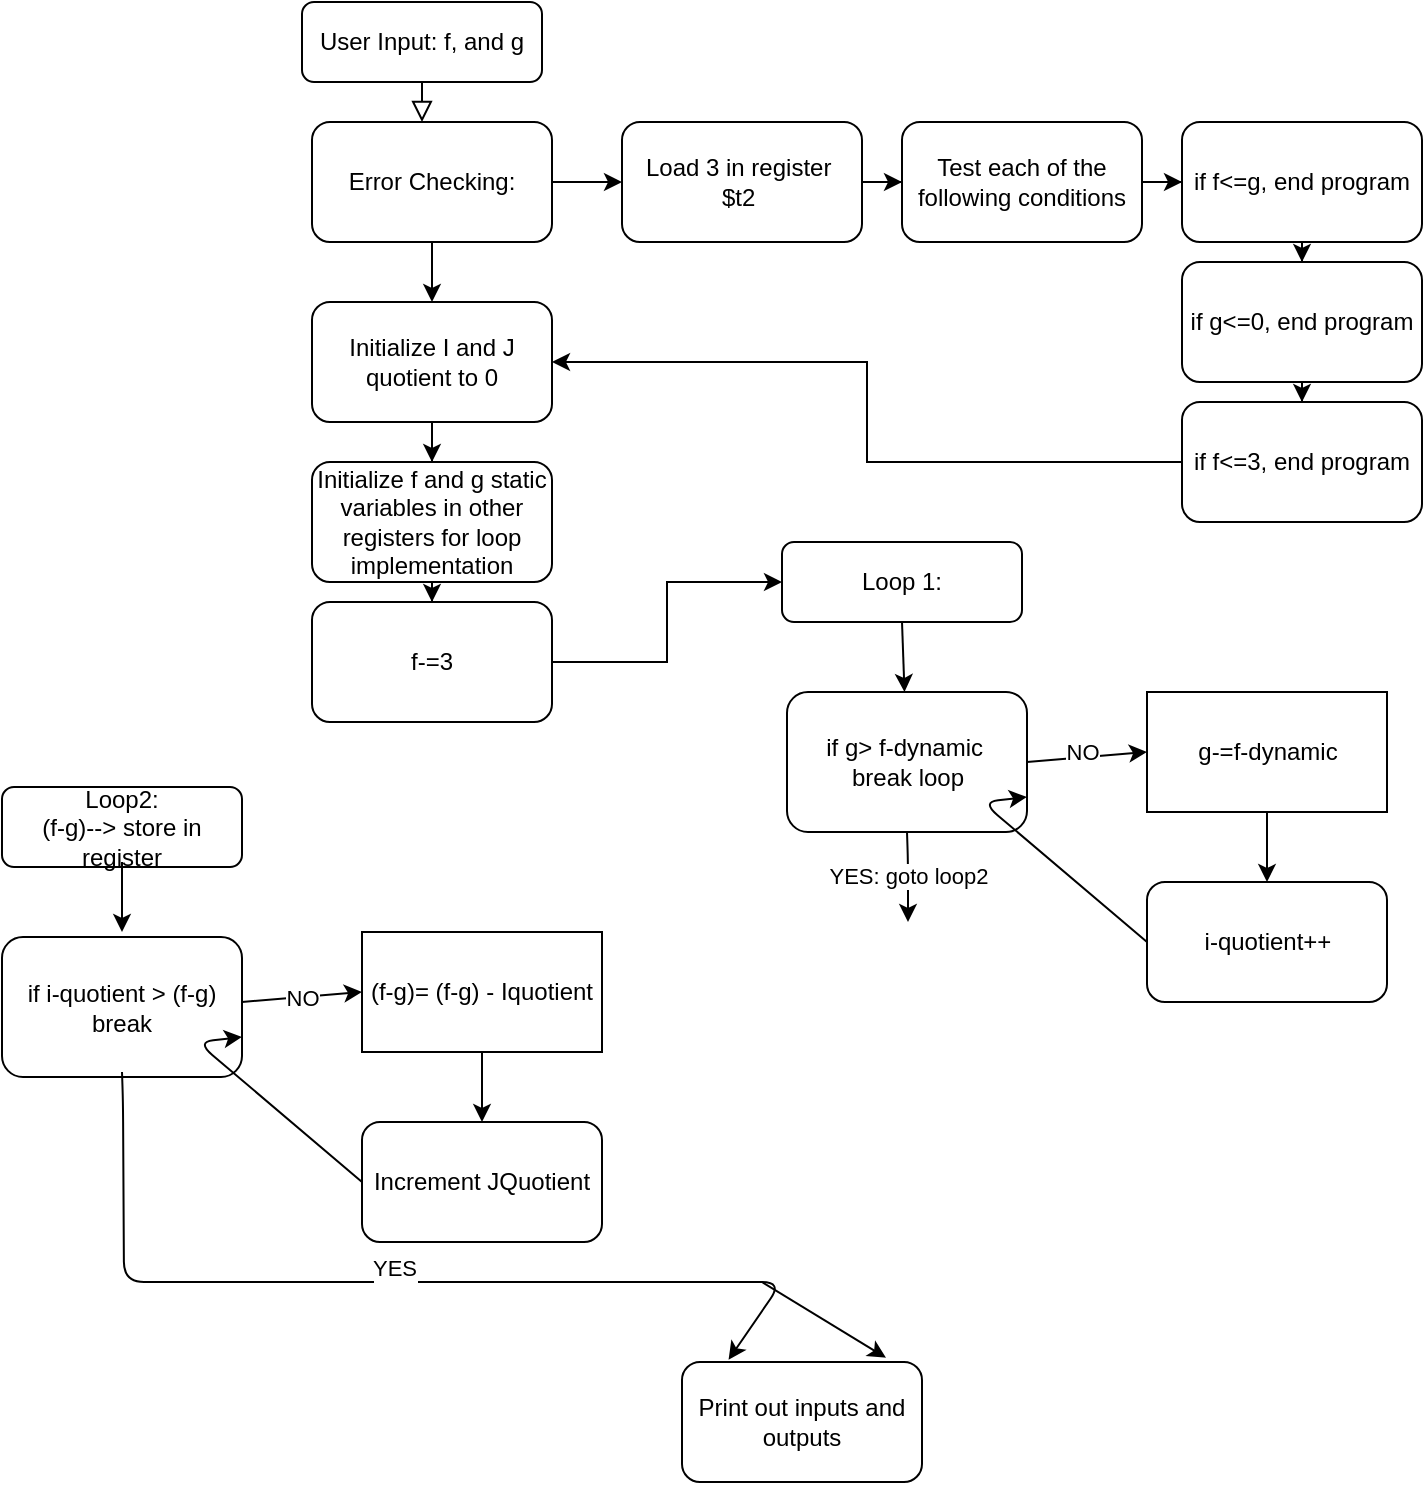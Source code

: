 <mxfile version="12.6.7" type="github">
  <diagram id="C5RBs43oDa-KdzZeNtuy" name="Page-1">
    <mxGraphModel dx="852" dy="323" grid="1" gridSize="10" guides="1" tooltips="1" connect="1" arrows="1" fold="1" page="1" pageScale="1" pageWidth="827" pageHeight="1169" math="0" shadow="0">
      <root>
        <mxCell id="WIyWlLk6GJQsqaUBKTNV-0"/>
        <mxCell id="WIyWlLk6GJQsqaUBKTNV-1" parent="WIyWlLk6GJQsqaUBKTNV-0"/>
        <mxCell id="WIyWlLk6GJQsqaUBKTNV-2" value="" style="rounded=0;html=1;jettySize=auto;orthogonalLoop=1;fontSize=11;endArrow=block;endFill=0;endSize=8;strokeWidth=1;shadow=0;labelBackgroundColor=none;edgeStyle=orthogonalEdgeStyle;" parent="WIyWlLk6GJQsqaUBKTNV-1" source="WIyWlLk6GJQsqaUBKTNV-3" edge="1">
          <mxGeometry relative="1" as="geometry">
            <mxPoint x="220.0" y="140.0" as="targetPoint"/>
          </mxGeometry>
        </mxCell>
        <mxCell id="WIyWlLk6GJQsqaUBKTNV-3" value="User Input: f, and g" style="rounded=1;whiteSpace=wrap;html=1;fontSize=12;glass=0;strokeWidth=1;shadow=0;" parent="WIyWlLk6GJQsqaUBKTNV-1" vertex="1">
          <mxGeometry x="160" y="80" width="120" height="40" as="geometry"/>
        </mxCell>
        <mxCell id="WIyWlLk6GJQsqaUBKTNV-7" value="Loop 1:" style="rounded=1;whiteSpace=wrap;html=1;fontSize=12;glass=0;strokeWidth=1;shadow=0;" parent="WIyWlLk6GJQsqaUBKTNV-1" vertex="1">
          <mxGeometry x="400" y="350" width="120" height="40" as="geometry"/>
        </mxCell>
        <mxCell id="7ej-nBAIV5by-r2BY7kF-0" value="" style="endArrow=classic;html=1;exitX=0.5;exitY=1;exitDx=0;exitDy=0;" parent="WIyWlLk6GJQsqaUBKTNV-1" source="WIyWlLk6GJQsqaUBKTNV-7" target="7ej-nBAIV5by-r2BY7kF-1" edge="1">
          <mxGeometry width="50" height="50" relative="1" as="geometry">
            <mxPoint x="37.5" y="510" as="sourcePoint"/>
            <mxPoint x="297.5" y="430" as="targetPoint"/>
          </mxGeometry>
        </mxCell>
        <mxCell id="7ej-nBAIV5by-r2BY7kF-1" value="if g&amp;gt; f-dynamic&amp;nbsp;&lt;br&gt;break loop" style="rounded=1;whiteSpace=wrap;html=1;" parent="WIyWlLk6GJQsqaUBKTNV-1" vertex="1">
          <mxGeometry x="402.5" y="425" width="120" height="70" as="geometry"/>
        </mxCell>
        <mxCell id="7ej-nBAIV5by-r2BY7kF-6" value="g-=f-dynamic" style="rounded=0;whiteSpace=wrap;html=1;" parent="WIyWlLk6GJQsqaUBKTNV-1" vertex="1">
          <mxGeometry x="582.5" y="425" width="120" height="60" as="geometry"/>
        </mxCell>
        <mxCell id="7ej-nBAIV5by-r2BY7kF-7" value="" style="endArrow=classic;html=1;exitX=0.5;exitY=1;exitDx=0;exitDy=0;" parent="WIyWlLk6GJQsqaUBKTNV-1" source="7ej-nBAIV5by-r2BY7kF-6" target="7ej-nBAIV5by-r2BY7kF-8" edge="1">
          <mxGeometry width="50" height="50" relative="1" as="geometry">
            <mxPoint x="560" y="520" as="sourcePoint"/>
            <mxPoint x="580" y="520" as="targetPoint"/>
          </mxGeometry>
        </mxCell>
        <mxCell id="7ej-nBAIV5by-r2BY7kF-8" value="i-quotient++" style="rounded=1;whiteSpace=wrap;html=1;" parent="WIyWlLk6GJQsqaUBKTNV-1" vertex="1">
          <mxGeometry x="582.5" y="520" width="120" height="60" as="geometry"/>
        </mxCell>
        <mxCell id="7ej-nBAIV5by-r2BY7kF-9" value="" style="endArrow=classic;html=1;exitX=0;exitY=0.5;exitDx=0;exitDy=0;entryX=1;entryY=0.75;entryDx=0;entryDy=0;" parent="WIyWlLk6GJQsqaUBKTNV-1" source="7ej-nBAIV5by-r2BY7kF-8" target="7ej-nBAIV5by-r2BY7kF-1" edge="1">
          <mxGeometry width="50" height="50" relative="1" as="geometry">
            <mxPoint x="220" y="690" as="sourcePoint"/>
            <mxPoint x="270" y="640" as="targetPoint"/>
            <Array as="points">
              <mxPoint x="500" y="480"/>
            </Array>
          </mxGeometry>
        </mxCell>
        <mxCell id="7ej-nBAIV5by-r2BY7kF-20" value="NO&lt;br&gt;" style="endArrow=classic;html=1;exitX=1;exitY=0.5;exitDx=0;exitDy=0;entryX=0;entryY=0.5;entryDx=0;entryDy=0;" parent="WIyWlLk6GJQsqaUBKTNV-1" source="7ej-nBAIV5by-r2BY7kF-1" target="7ej-nBAIV5by-r2BY7kF-6" edge="1">
          <mxGeometry x="-0.076" y="3" width="50" height="50" relative="1" as="geometry">
            <mxPoint x="370" y="650" as="sourcePoint"/>
            <mxPoint x="420" y="600" as="targetPoint"/>
            <Array as="points"/>
            <mxPoint as="offset"/>
          </mxGeometry>
        </mxCell>
        <mxCell id="7ej-nBAIV5by-r2BY7kF-21" value="YES: goto loop2" style="endArrow=classic;html=1;exitX=0.5;exitY=1;exitDx=0;exitDy=0;" parent="WIyWlLk6GJQsqaUBKTNV-1" source="7ej-nBAIV5by-r2BY7kF-1" edge="1">
          <mxGeometry width="50" height="50" relative="1" as="geometry">
            <mxPoint x="300" y="650" as="sourcePoint"/>
            <mxPoint x="463" y="540" as="targetPoint"/>
            <Array as="points">
              <mxPoint x="463" y="510"/>
            </Array>
          </mxGeometry>
        </mxCell>
        <mxCell id="7ej-nBAIV5by-r2BY7kF-23" value="Loop2:&lt;br&gt;(f-g)--&amp;gt; store in register" style="rounded=1;whiteSpace=wrap;html=1;fontSize=12;glass=0;strokeWidth=1;shadow=0;" parent="WIyWlLk6GJQsqaUBKTNV-1" vertex="1">
          <mxGeometry x="10" y="472.5" width="120" height="40" as="geometry"/>
        </mxCell>
        <mxCell id="7ej-nBAIV5by-r2BY7kF-25" value="if i-quotient &amp;gt; (f-g)&lt;br&gt;break" style="rounded=1;whiteSpace=wrap;html=1;" parent="WIyWlLk6GJQsqaUBKTNV-1" vertex="1">
          <mxGeometry x="10" y="547.5" width="120" height="70" as="geometry"/>
        </mxCell>
        <mxCell id="7ej-nBAIV5by-r2BY7kF-26" value="(f-g)= (f-g) - Iquotient" style="rounded=0;whiteSpace=wrap;html=1;" parent="WIyWlLk6GJQsqaUBKTNV-1" vertex="1">
          <mxGeometry x="190" y="545" width="120" height="60" as="geometry"/>
        </mxCell>
        <mxCell id="7ej-nBAIV5by-r2BY7kF-27" value="" style="endArrow=classic;html=1;exitX=0.5;exitY=1;exitDx=0;exitDy=0;" parent="WIyWlLk6GJQsqaUBKTNV-1" source="7ej-nBAIV5by-r2BY7kF-26" edge="1">
          <mxGeometry width="50" height="50" relative="1" as="geometry">
            <mxPoint x="167.5" y="640" as="sourcePoint"/>
            <mxPoint x="250" y="640" as="targetPoint"/>
          </mxGeometry>
        </mxCell>
        <mxCell id="7ej-nBAIV5by-r2BY7kF-28" value="" style="endArrow=classic;html=1;exitX=0;exitY=0.5;exitDx=0;exitDy=0;entryX=1;entryY=0.75;entryDx=0;entryDy=0;" parent="WIyWlLk6GJQsqaUBKTNV-1" edge="1">
          <mxGeometry width="50" height="50" relative="1" as="geometry">
            <mxPoint x="190" y="670" as="sourcePoint"/>
            <mxPoint x="130" y="597.5" as="targetPoint"/>
            <Array as="points">
              <mxPoint x="107.5" y="600"/>
            </Array>
          </mxGeometry>
        </mxCell>
        <mxCell id="7ej-nBAIV5by-r2BY7kF-29" value="NO" style="endArrow=classic;html=1;exitX=1;exitY=0.5;exitDx=0;exitDy=0;entryX=0;entryY=0.5;entryDx=0;entryDy=0;" parent="WIyWlLk6GJQsqaUBKTNV-1" target="7ej-nBAIV5by-r2BY7kF-26" edge="1">
          <mxGeometry width="50" height="50" relative="1" as="geometry">
            <mxPoint x="130" y="580" as="sourcePoint"/>
            <mxPoint x="27.5" y="720" as="targetPoint"/>
          </mxGeometry>
        </mxCell>
        <mxCell id="7ej-nBAIV5by-r2BY7kF-30" value="YES&lt;br&gt;&lt;br&gt;" style="endArrow=classic;html=1;exitX=0.5;exitY=1;exitDx=0;exitDy=0;entryX=0.194;entryY=-0.019;entryDx=0;entryDy=0;entryPerimeter=0;" parent="WIyWlLk6GJQsqaUBKTNV-1" target="7ej-nBAIV5by-r2BY7kF-39" edge="1">
          <mxGeometry width="50" height="50" relative="1" as="geometry">
            <mxPoint x="70" y="615" as="sourcePoint"/>
            <mxPoint x="368.571" y="760" as="targetPoint"/>
            <Array as="points">
              <mxPoint x="70.5" y="630"/>
              <mxPoint x="71" y="720"/>
              <mxPoint x="240" y="720"/>
              <mxPoint x="400" y="720"/>
            </Array>
          </mxGeometry>
        </mxCell>
        <mxCell id="7ej-nBAIV5by-r2BY7kF-31" value="" style="endArrow=classic;html=1;exitX=0.5;exitY=1;exitDx=0;exitDy=0;entryX=0.5;entryY=0;entryDx=0;entryDy=0;" parent="WIyWlLk6GJQsqaUBKTNV-1" edge="1">
          <mxGeometry width="50" height="50" relative="1" as="geometry">
            <mxPoint x="70" y="510" as="sourcePoint"/>
            <mxPoint x="70" y="545" as="targetPoint"/>
          </mxGeometry>
        </mxCell>
        <mxCell id="7ej-nBAIV5by-r2BY7kF-32" value="Increment JQuotient" style="rounded=1;whiteSpace=wrap;html=1;" parent="WIyWlLk6GJQsqaUBKTNV-1" vertex="1">
          <mxGeometry x="190" y="640" width="120" height="60" as="geometry"/>
        </mxCell>
        <mxCell id="7ej-nBAIV5by-r2BY7kF-36" value="" style="endArrow=classic;html=1;entryX=0.85;entryY=-0.036;entryDx=0;entryDy=0;entryPerimeter=0;" parent="WIyWlLk6GJQsqaUBKTNV-1" target="7ej-nBAIV5by-r2BY7kF-39" edge="1">
          <mxGeometry width="50" height="50" relative="1" as="geometry">
            <mxPoint x="390" y="720" as="sourcePoint"/>
            <mxPoint x="470" y="764" as="targetPoint"/>
          </mxGeometry>
        </mxCell>
        <mxCell id="7ej-nBAIV5by-r2BY7kF-39" value="Print out inputs and outputs&lt;br&gt;" style="rounded=1;whiteSpace=wrap;html=1;" parent="WIyWlLk6GJQsqaUBKTNV-1" vertex="1">
          <mxGeometry x="350" y="760" width="120" height="60" as="geometry"/>
        </mxCell>
        <mxCell id="mFxCMQZOIhEKqkH4UFLB-3" value="" style="edgeStyle=orthogonalEdgeStyle;rounded=0;orthogonalLoop=1;jettySize=auto;html=1;" edge="1" parent="WIyWlLk6GJQsqaUBKTNV-1" source="mFxCMQZOIhEKqkH4UFLB-1" target="mFxCMQZOIhEKqkH4UFLB-2">
          <mxGeometry relative="1" as="geometry"/>
        </mxCell>
        <mxCell id="mFxCMQZOIhEKqkH4UFLB-7" value="" style="edgeStyle=orthogonalEdgeStyle;rounded=0;orthogonalLoop=1;jettySize=auto;html=1;" edge="1" parent="WIyWlLk6GJQsqaUBKTNV-1" source="mFxCMQZOIhEKqkH4UFLB-1" target="mFxCMQZOIhEKqkH4UFLB-6">
          <mxGeometry relative="1" as="geometry"/>
        </mxCell>
        <mxCell id="mFxCMQZOIhEKqkH4UFLB-1" value="Error Checking:" style="rounded=1;whiteSpace=wrap;html=1;" vertex="1" parent="WIyWlLk6GJQsqaUBKTNV-1">
          <mxGeometry x="165" y="140" width="120" height="60" as="geometry"/>
        </mxCell>
        <mxCell id="mFxCMQZOIhEKqkH4UFLB-15" value="" style="edgeStyle=orthogonalEdgeStyle;rounded=0;orthogonalLoop=1;jettySize=auto;html=1;" edge="1" parent="WIyWlLk6GJQsqaUBKTNV-1" source="mFxCMQZOIhEKqkH4UFLB-6" target="mFxCMQZOIhEKqkH4UFLB-14">
          <mxGeometry relative="1" as="geometry"/>
        </mxCell>
        <mxCell id="mFxCMQZOIhEKqkH4UFLB-6" value="Initialize I and J quotient to 0" style="rounded=1;whiteSpace=wrap;html=1;" vertex="1" parent="WIyWlLk6GJQsqaUBKTNV-1">
          <mxGeometry x="165" y="230" width="120" height="60" as="geometry"/>
        </mxCell>
        <mxCell id="mFxCMQZOIhEKqkH4UFLB-17" value="" style="edgeStyle=orthogonalEdgeStyle;rounded=0;orthogonalLoop=1;jettySize=auto;html=1;" edge="1" parent="WIyWlLk6GJQsqaUBKTNV-1" source="mFxCMQZOIhEKqkH4UFLB-14" target="mFxCMQZOIhEKqkH4UFLB-16">
          <mxGeometry relative="1" as="geometry"/>
        </mxCell>
        <mxCell id="mFxCMQZOIhEKqkH4UFLB-14" value="Initialize f and g static variables in other registers for loop implementation&lt;br&gt;" style="rounded=1;whiteSpace=wrap;html=1;" vertex="1" parent="WIyWlLk6GJQsqaUBKTNV-1">
          <mxGeometry x="165" y="310" width="120" height="60" as="geometry"/>
        </mxCell>
        <mxCell id="mFxCMQZOIhEKqkH4UFLB-20" style="edgeStyle=orthogonalEdgeStyle;rounded=0;orthogonalLoop=1;jettySize=auto;html=1;exitX=1;exitY=0.5;exitDx=0;exitDy=0;entryX=0;entryY=0.5;entryDx=0;entryDy=0;" edge="1" parent="WIyWlLk6GJQsqaUBKTNV-1" source="mFxCMQZOIhEKqkH4UFLB-16" target="WIyWlLk6GJQsqaUBKTNV-7">
          <mxGeometry relative="1" as="geometry"/>
        </mxCell>
        <mxCell id="mFxCMQZOIhEKqkH4UFLB-16" value="f-=3" style="rounded=1;whiteSpace=wrap;html=1;" vertex="1" parent="WIyWlLk6GJQsqaUBKTNV-1">
          <mxGeometry x="165" y="380" width="120" height="60" as="geometry"/>
        </mxCell>
        <mxCell id="mFxCMQZOIhEKqkH4UFLB-5" value="" style="edgeStyle=orthogonalEdgeStyle;rounded=0;orthogonalLoop=1;jettySize=auto;html=1;" edge="1" parent="WIyWlLk6GJQsqaUBKTNV-1" source="mFxCMQZOIhEKqkH4UFLB-2" target="mFxCMQZOIhEKqkH4UFLB-4">
          <mxGeometry relative="1" as="geometry"/>
        </mxCell>
        <mxCell id="mFxCMQZOIhEKqkH4UFLB-2" value="Load 3 in register&amp;nbsp; $t2&amp;nbsp;" style="rounded=1;whiteSpace=wrap;html=1;" vertex="1" parent="WIyWlLk6GJQsqaUBKTNV-1">
          <mxGeometry x="320" y="140" width="120" height="60" as="geometry"/>
        </mxCell>
        <mxCell id="mFxCMQZOIhEKqkH4UFLB-9" value="" style="edgeStyle=orthogonalEdgeStyle;rounded=0;orthogonalLoop=1;jettySize=auto;html=1;" edge="1" parent="WIyWlLk6GJQsqaUBKTNV-1" source="mFxCMQZOIhEKqkH4UFLB-4" target="mFxCMQZOIhEKqkH4UFLB-8">
          <mxGeometry relative="1" as="geometry"/>
        </mxCell>
        <mxCell id="mFxCMQZOIhEKqkH4UFLB-4" value="Test each of the following conditions" style="rounded=1;whiteSpace=wrap;html=1;" vertex="1" parent="WIyWlLk6GJQsqaUBKTNV-1">
          <mxGeometry x="460" y="140" width="120" height="60" as="geometry"/>
        </mxCell>
        <mxCell id="mFxCMQZOIhEKqkH4UFLB-11" value="" style="edgeStyle=orthogonalEdgeStyle;rounded=0;orthogonalLoop=1;jettySize=auto;html=1;" edge="1" parent="WIyWlLk6GJQsqaUBKTNV-1" source="mFxCMQZOIhEKqkH4UFLB-8" target="mFxCMQZOIhEKqkH4UFLB-10">
          <mxGeometry relative="1" as="geometry"/>
        </mxCell>
        <mxCell id="mFxCMQZOIhEKqkH4UFLB-8" value="if f&amp;lt;=g, end program" style="rounded=1;whiteSpace=wrap;html=1;" vertex="1" parent="WIyWlLk6GJQsqaUBKTNV-1">
          <mxGeometry x="600" y="140" width="120" height="60" as="geometry"/>
        </mxCell>
        <mxCell id="mFxCMQZOIhEKqkH4UFLB-13" value="" style="edgeStyle=orthogonalEdgeStyle;rounded=0;orthogonalLoop=1;jettySize=auto;html=1;" edge="1" parent="WIyWlLk6GJQsqaUBKTNV-1" source="mFxCMQZOIhEKqkH4UFLB-10" target="mFxCMQZOIhEKqkH4UFLB-12">
          <mxGeometry relative="1" as="geometry"/>
        </mxCell>
        <mxCell id="mFxCMQZOIhEKqkH4UFLB-10" value="if g&amp;lt;=0, end program" style="rounded=1;whiteSpace=wrap;html=1;" vertex="1" parent="WIyWlLk6GJQsqaUBKTNV-1">
          <mxGeometry x="600" y="210" width="120" height="60" as="geometry"/>
        </mxCell>
        <mxCell id="mFxCMQZOIhEKqkH4UFLB-18" style="edgeStyle=orthogonalEdgeStyle;rounded=0;orthogonalLoop=1;jettySize=auto;html=1;exitX=0;exitY=0.5;exitDx=0;exitDy=0;entryX=1;entryY=0.5;entryDx=0;entryDy=0;" edge="1" parent="WIyWlLk6GJQsqaUBKTNV-1" source="mFxCMQZOIhEKqkH4UFLB-12" target="mFxCMQZOIhEKqkH4UFLB-6">
          <mxGeometry relative="1" as="geometry"/>
        </mxCell>
        <mxCell id="mFxCMQZOIhEKqkH4UFLB-12" value="if f&amp;lt;=3, end program" style="rounded=1;whiteSpace=wrap;html=1;" vertex="1" parent="WIyWlLk6GJQsqaUBKTNV-1">
          <mxGeometry x="600" y="280" width="120" height="60" as="geometry"/>
        </mxCell>
      </root>
    </mxGraphModel>
  </diagram>
</mxfile>
